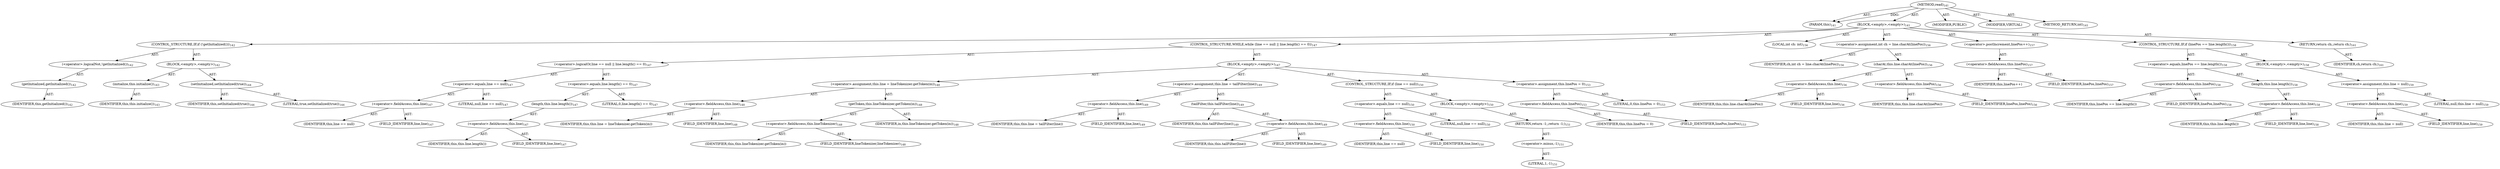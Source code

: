digraph "read" {  
"111669149698" [label = <(METHOD,read)<SUB>141</SUB>> ]
"115964116992" [label = <(PARAM,this)<SUB>141</SUB>> ]
"25769803778" [label = <(BLOCK,&lt;empty&gt;,&lt;empty&gt;)<SUB>141</SUB>> ]
"47244640256" [label = <(CONTROL_STRUCTURE,IF,if (!getInitialized()))<SUB>142</SUB>> ]
"30064771117" [label = <(&lt;operator&gt;.logicalNot,!getInitialized())<SUB>142</SUB>> ]
"30064771118" [label = <(getInitialized,getInitialized())<SUB>142</SUB>> ]
"68719476736" [label = <(IDENTIFIER,this,getInitialized())<SUB>142</SUB>> ]
"25769803779" [label = <(BLOCK,&lt;empty&gt;,&lt;empty&gt;)<SUB>142</SUB>> ]
"30064771119" [label = <(initialize,this.initialize())<SUB>143</SUB>> ]
"68719476737" [label = <(IDENTIFIER,this,this.initialize())<SUB>143</SUB>> ]
"30064771120" [label = <(setInitialized,setInitialized(true))<SUB>144</SUB>> ]
"68719476738" [label = <(IDENTIFIER,this,setInitialized(true))<SUB>144</SUB>> ]
"90194313227" [label = <(LITERAL,true,setInitialized(true))<SUB>144</SUB>> ]
"47244640257" [label = <(CONTROL_STRUCTURE,WHILE,while (line == null || line.length() == 0))<SUB>147</SUB>> ]
"30064771121" [label = <(&lt;operator&gt;.logicalOr,line == null || line.length() == 0)<SUB>147</SUB>> ]
"30064771122" [label = <(&lt;operator&gt;.equals,line == null)<SUB>147</SUB>> ]
"30064771123" [label = <(&lt;operator&gt;.fieldAccess,this.line)<SUB>147</SUB>> ]
"68719476768" [label = <(IDENTIFIER,this,line == null)> ]
"55834574869" [label = <(FIELD_IDENTIFIER,line,line)<SUB>147</SUB>> ]
"90194313228" [label = <(LITERAL,null,line == null)<SUB>147</SUB>> ]
"30064771124" [label = <(&lt;operator&gt;.equals,line.length() == 0)<SUB>147</SUB>> ]
"30064771125" [label = <(length,this.line.length())<SUB>147</SUB>> ]
"30064771126" [label = <(&lt;operator&gt;.fieldAccess,this.line)<SUB>147</SUB>> ]
"68719476769" [label = <(IDENTIFIER,this,this.line.length())> ]
"55834574870" [label = <(FIELD_IDENTIFIER,line,line)<SUB>147</SUB>> ]
"90194313229" [label = <(LITERAL,0,line.length() == 0)<SUB>147</SUB>> ]
"25769803780" [label = <(BLOCK,&lt;empty&gt;,&lt;empty&gt;)<SUB>147</SUB>> ]
"30064771127" [label = <(&lt;operator&gt;.assignment,this.line = lineTokenizer.getToken(in))<SUB>148</SUB>> ]
"30064771128" [label = <(&lt;operator&gt;.fieldAccess,this.line)<SUB>148</SUB>> ]
"68719476770" [label = <(IDENTIFIER,this,this.line = lineTokenizer.getToken(in))> ]
"55834574871" [label = <(FIELD_IDENTIFIER,line,line)<SUB>148</SUB>> ]
"30064771129" [label = <(getToken,this.lineTokenizer.getToken(in))<SUB>148</SUB>> ]
"30064771130" [label = <(&lt;operator&gt;.fieldAccess,this.lineTokenizer)<SUB>148</SUB>> ]
"68719476771" [label = <(IDENTIFIER,this,this.lineTokenizer.getToken(in))> ]
"55834574872" [label = <(FIELD_IDENTIFIER,lineTokenizer,lineTokenizer)<SUB>148</SUB>> ]
"68719476772" [label = <(IDENTIFIER,in,this.lineTokenizer.getToken(in))<SUB>148</SUB>> ]
"30064771131" [label = <(&lt;operator&gt;.assignment,this.line = tailFilter(line))<SUB>149</SUB>> ]
"30064771132" [label = <(&lt;operator&gt;.fieldAccess,this.line)<SUB>149</SUB>> ]
"68719476773" [label = <(IDENTIFIER,this,this.line = tailFilter(line))> ]
"55834574873" [label = <(FIELD_IDENTIFIER,line,line)<SUB>149</SUB>> ]
"30064771133" [label = <(tailFilter,this.tailFilter(line))<SUB>149</SUB>> ]
"68719476739" [label = <(IDENTIFIER,this,this.tailFilter(line))<SUB>149</SUB>> ]
"30064771134" [label = <(&lt;operator&gt;.fieldAccess,this.line)<SUB>149</SUB>> ]
"68719476774" [label = <(IDENTIFIER,this,this.tailFilter(line))> ]
"55834574874" [label = <(FIELD_IDENTIFIER,line,line)<SUB>149</SUB>> ]
"47244640258" [label = <(CONTROL_STRUCTURE,IF,if (line == null))<SUB>150</SUB>> ]
"30064771135" [label = <(&lt;operator&gt;.equals,line == null)<SUB>150</SUB>> ]
"30064771136" [label = <(&lt;operator&gt;.fieldAccess,this.line)<SUB>150</SUB>> ]
"68719476775" [label = <(IDENTIFIER,this,line == null)> ]
"55834574875" [label = <(FIELD_IDENTIFIER,line,line)<SUB>150</SUB>> ]
"90194313230" [label = <(LITERAL,null,line == null)<SUB>150</SUB>> ]
"25769803781" [label = <(BLOCK,&lt;empty&gt;,&lt;empty&gt;)<SUB>150</SUB>> ]
"146028888064" [label = <(RETURN,return -1;,return -1;)<SUB>151</SUB>> ]
"30064771137" [label = <(&lt;operator&gt;.minus,-1)<SUB>151</SUB>> ]
"90194313231" [label = <(LITERAL,1,-1)<SUB>151</SUB>> ]
"30064771138" [label = <(&lt;operator&gt;.assignment,this.linePos = 0)<SUB>153</SUB>> ]
"30064771139" [label = <(&lt;operator&gt;.fieldAccess,this.linePos)<SUB>153</SUB>> ]
"68719476776" [label = <(IDENTIFIER,this,this.linePos = 0)> ]
"55834574876" [label = <(FIELD_IDENTIFIER,linePos,linePos)<SUB>153</SUB>> ]
"90194313232" [label = <(LITERAL,0,this.linePos = 0)<SUB>153</SUB>> ]
"94489280512" [label = <(LOCAL,int ch: int)<SUB>156</SUB>> ]
"30064771140" [label = <(&lt;operator&gt;.assignment,int ch = line.charAt(linePos))<SUB>156</SUB>> ]
"68719476777" [label = <(IDENTIFIER,ch,int ch = line.charAt(linePos))<SUB>156</SUB>> ]
"30064771141" [label = <(charAt,this.line.charAt(linePos))<SUB>156</SUB>> ]
"30064771142" [label = <(&lt;operator&gt;.fieldAccess,this.line)<SUB>156</SUB>> ]
"68719476778" [label = <(IDENTIFIER,this,this.line.charAt(linePos))> ]
"55834574877" [label = <(FIELD_IDENTIFIER,line,line)<SUB>156</SUB>> ]
"30064771143" [label = <(&lt;operator&gt;.fieldAccess,this.linePos)<SUB>156</SUB>> ]
"68719476779" [label = <(IDENTIFIER,this,this.line.charAt(linePos))> ]
"55834574878" [label = <(FIELD_IDENTIFIER,linePos,linePos)<SUB>156</SUB>> ]
"30064771144" [label = <(&lt;operator&gt;.postIncrement,linePos++)<SUB>157</SUB>> ]
"30064771145" [label = <(&lt;operator&gt;.fieldAccess,this.linePos)<SUB>157</SUB>> ]
"68719476780" [label = <(IDENTIFIER,this,linePos++)> ]
"55834574879" [label = <(FIELD_IDENTIFIER,linePos,linePos)<SUB>157</SUB>> ]
"47244640259" [label = <(CONTROL_STRUCTURE,IF,if (linePos == line.length()))<SUB>158</SUB>> ]
"30064771146" [label = <(&lt;operator&gt;.equals,linePos == line.length())<SUB>158</SUB>> ]
"30064771147" [label = <(&lt;operator&gt;.fieldAccess,this.linePos)<SUB>158</SUB>> ]
"68719476781" [label = <(IDENTIFIER,this,linePos == line.length())> ]
"55834574880" [label = <(FIELD_IDENTIFIER,linePos,linePos)<SUB>158</SUB>> ]
"30064771148" [label = <(length,this.line.length())<SUB>158</SUB>> ]
"30064771149" [label = <(&lt;operator&gt;.fieldAccess,this.line)<SUB>158</SUB>> ]
"68719476782" [label = <(IDENTIFIER,this,this.line.length())> ]
"55834574881" [label = <(FIELD_IDENTIFIER,line,line)<SUB>158</SUB>> ]
"25769803782" [label = <(BLOCK,&lt;empty&gt;,&lt;empty&gt;)<SUB>158</SUB>> ]
"30064771150" [label = <(&lt;operator&gt;.assignment,this.line = null)<SUB>159</SUB>> ]
"30064771151" [label = <(&lt;operator&gt;.fieldAccess,this.line)<SUB>159</SUB>> ]
"68719476783" [label = <(IDENTIFIER,this,this.line = null)> ]
"55834574882" [label = <(FIELD_IDENTIFIER,line,line)<SUB>159</SUB>> ]
"90194313233" [label = <(LITERAL,null,this.line = null)<SUB>159</SUB>> ]
"146028888065" [label = <(RETURN,return ch;,return ch;)<SUB>161</SUB>> ]
"68719476784" [label = <(IDENTIFIER,ch,return ch;)<SUB>161</SUB>> ]
"133143986193" [label = <(MODIFIER,PUBLIC)> ]
"133143986194" [label = <(MODIFIER,VIRTUAL)> ]
"128849018882" [label = <(METHOD_RETURN,int)<SUB>141</SUB>> ]
  "111669149698" -> "115964116992"  [ label = "AST: "] 
  "111669149698" -> "25769803778"  [ label = "AST: "] 
  "111669149698" -> "133143986193"  [ label = "AST: "] 
  "111669149698" -> "133143986194"  [ label = "AST: "] 
  "111669149698" -> "128849018882"  [ label = "AST: "] 
  "25769803778" -> "47244640256"  [ label = "AST: "] 
  "25769803778" -> "47244640257"  [ label = "AST: "] 
  "25769803778" -> "94489280512"  [ label = "AST: "] 
  "25769803778" -> "30064771140"  [ label = "AST: "] 
  "25769803778" -> "30064771144"  [ label = "AST: "] 
  "25769803778" -> "47244640259"  [ label = "AST: "] 
  "25769803778" -> "146028888065"  [ label = "AST: "] 
  "47244640256" -> "30064771117"  [ label = "AST: "] 
  "47244640256" -> "25769803779"  [ label = "AST: "] 
  "30064771117" -> "30064771118"  [ label = "AST: "] 
  "30064771118" -> "68719476736"  [ label = "AST: "] 
  "25769803779" -> "30064771119"  [ label = "AST: "] 
  "25769803779" -> "30064771120"  [ label = "AST: "] 
  "30064771119" -> "68719476737"  [ label = "AST: "] 
  "30064771120" -> "68719476738"  [ label = "AST: "] 
  "30064771120" -> "90194313227"  [ label = "AST: "] 
  "47244640257" -> "30064771121"  [ label = "AST: "] 
  "47244640257" -> "25769803780"  [ label = "AST: "] 
  "30064771121" -> "30064771122"  [ label = "AST: "] 
  "30064771121" -> "30064771124"  [ label = "AST: "] 
  "30064771122" -> "30064771123"  [ label = "AST: "] 
  "30064771122" -> "90194313228"  [ label = "AST: "] 
  "30064771123" -> "68719476768"  [ label = "AST: "] 
  "30064771123" -> "55834574869"  [ label = "AST: "] 
  "30064771124" -> "30064771125"  [ label = "AST: "] 
  "30064771124" -> "90194313229"  [ label = "AST: "] 
  "30064771125" -> "30064771126"  [ label = "AST: "] 
  "30064771126" -> "68719476769"  [ label = "AST: "] 
  "30064771126" -> "55834574870"  [ label = "AST: "] 
  "25769803780" -> "30064771127"  [ label = "AST: "] 
  "25769803780" -> "30064771131"  [ label = "AST: "] 
  "25769803780" -> "47244640258"  [ label = "AST: "] 
  "25769803780" -> "30064771138"  [ label = "AST: "] 
  "30064771127" -> "30064771128"  [ label = "AST: "] 
  "30064771127" -> "30064771129"  [ label = "AST: "] 
  "30064771128" -> "68719476770"  [ label = "AST: "] 
  "30064771128" -> "55834574871"  [ label = "AST: "] 
  "30064771129" -> "30064771130"  [ label = "AST: "] 
  "30064771129" -> "68719476772"  [ label = "AST: "] 
  "30064771130" -> "68719476771"  [ label = "AST: "] 
  "30064771130" -> "55834574872"  [ label = "AST: "] 
  "30064771131" -> "30064771132"  [ label = "AST: "] 
  "30064771131" -> "30064771133"  [ label = "AST: "] 
  "30064771132" -> "68719476773"  [ label = "AST: "] 
  "30064771132" -> "55834574873"  [ label = "AST: "] 
  "30064771133" -> "68719476739"  [ label = "AST: "] 
  "30064771133" -> "30064771134"  [ label = "AST: "] 
  "30064771134" -> "68719476774"  [ label = "AST: "] 
  "30064771134" -> "55834574874"  [ label = "AST: "] 
  "47244640258" -> "30064771135"  [ label = "AST: "] 
  "47244640258" -> "25769803781"  [ label = "AST: "] 
  "30064771135" -> "30064771136"  [ label = "AST: "] 
  "30064771135" -> "90194313230"  [ label = "AST: "] 
  "30064771136" -> "68719476775"  [ label = "AST: "] 
  "30064771136" -> "55834574875"  [ label = "AST: "] 
  "25769803781" -> "146028888064"  [ label = "AST: "] 
  "146028888064" -> "30064771137"  [ label = "AST: "] 
  "30064771137" -> "90194313231"  [ label = "AST: "] 
  "30064771138" -> "30064771139"  [ label = "AST: "] 
  "30064771138" -> "90194313232"  [ label = "AST: "] 
  "30064771139" -> "68719476776"  [ label = "AST: "] 
  "30064771139" -> "55834574876"  [ label = "AST: "] 
  "30064771140" -> "68719476777"  [ label = "AST: "] 
  "30064771140" -> "30064771141"  [ label = "AST: "] 
  "30064771141" -> "30064771142"  [ label = "AST: "] 
  "30064771141" -> "30064771143"  [ label = "AST: "] 
  "30064771142" -> "68719476778"  [ label = "AST: "] 
  "30064771142" -> "55834574877"  [ label = "AST: "] 
  "30064771143" -> "68719476779"  [ label = "AST: "] 
  "30064771143" -> "55834574878"  [ label = "AST: "] 
  "30064771144" -> "30064771145"  [ label = "AST: "] 
  "30064771145" -> "68719476780"  [ label = "AST: "] 
  "30064771145" -> "55834574879"  [ label = "AST: "] 
  "47244640259" -> "30064771146"  [ label = "AST: "] 
  "47244640259" -> "25769803782"  [ label = "AST: "] 
  "30064771146" -> "30064771147"  [ label = "AST: "] 
  "30064771146" -> "30064771148"  [ label = "AST: "] 
  "30064771147" -> "68719476781"  [ label = "AST: "] 
  "30064771147" -> "55834574880"  [ label = "AST: "] 
  "30064771148" -> "30064771149"  [ label = "AST: "] 
  "30064771149" -> "68719476782"  [ label = "AST: "] 
  "30064771149" -> "55834574881"  [ label = "AST: "] 
  "25769803782" -> "30064771150"  [ label = "AST: "] 
  "30064771150" -> "30064771151"  [ label = "AST: "] 
  "30064771150" -> "90194313233"  [ label = "AST: "] 
  "30064771151" -> "68719476783"  [ label = "AST: "] 
  "30064771151" -> "55834574882"  [ label = "AST: "] 
  "146028888065" -> "68719476784"  [ label = "AST: "] 
  "111669149698" -> "115964116992"  [ label = "DDG: "] 
}
